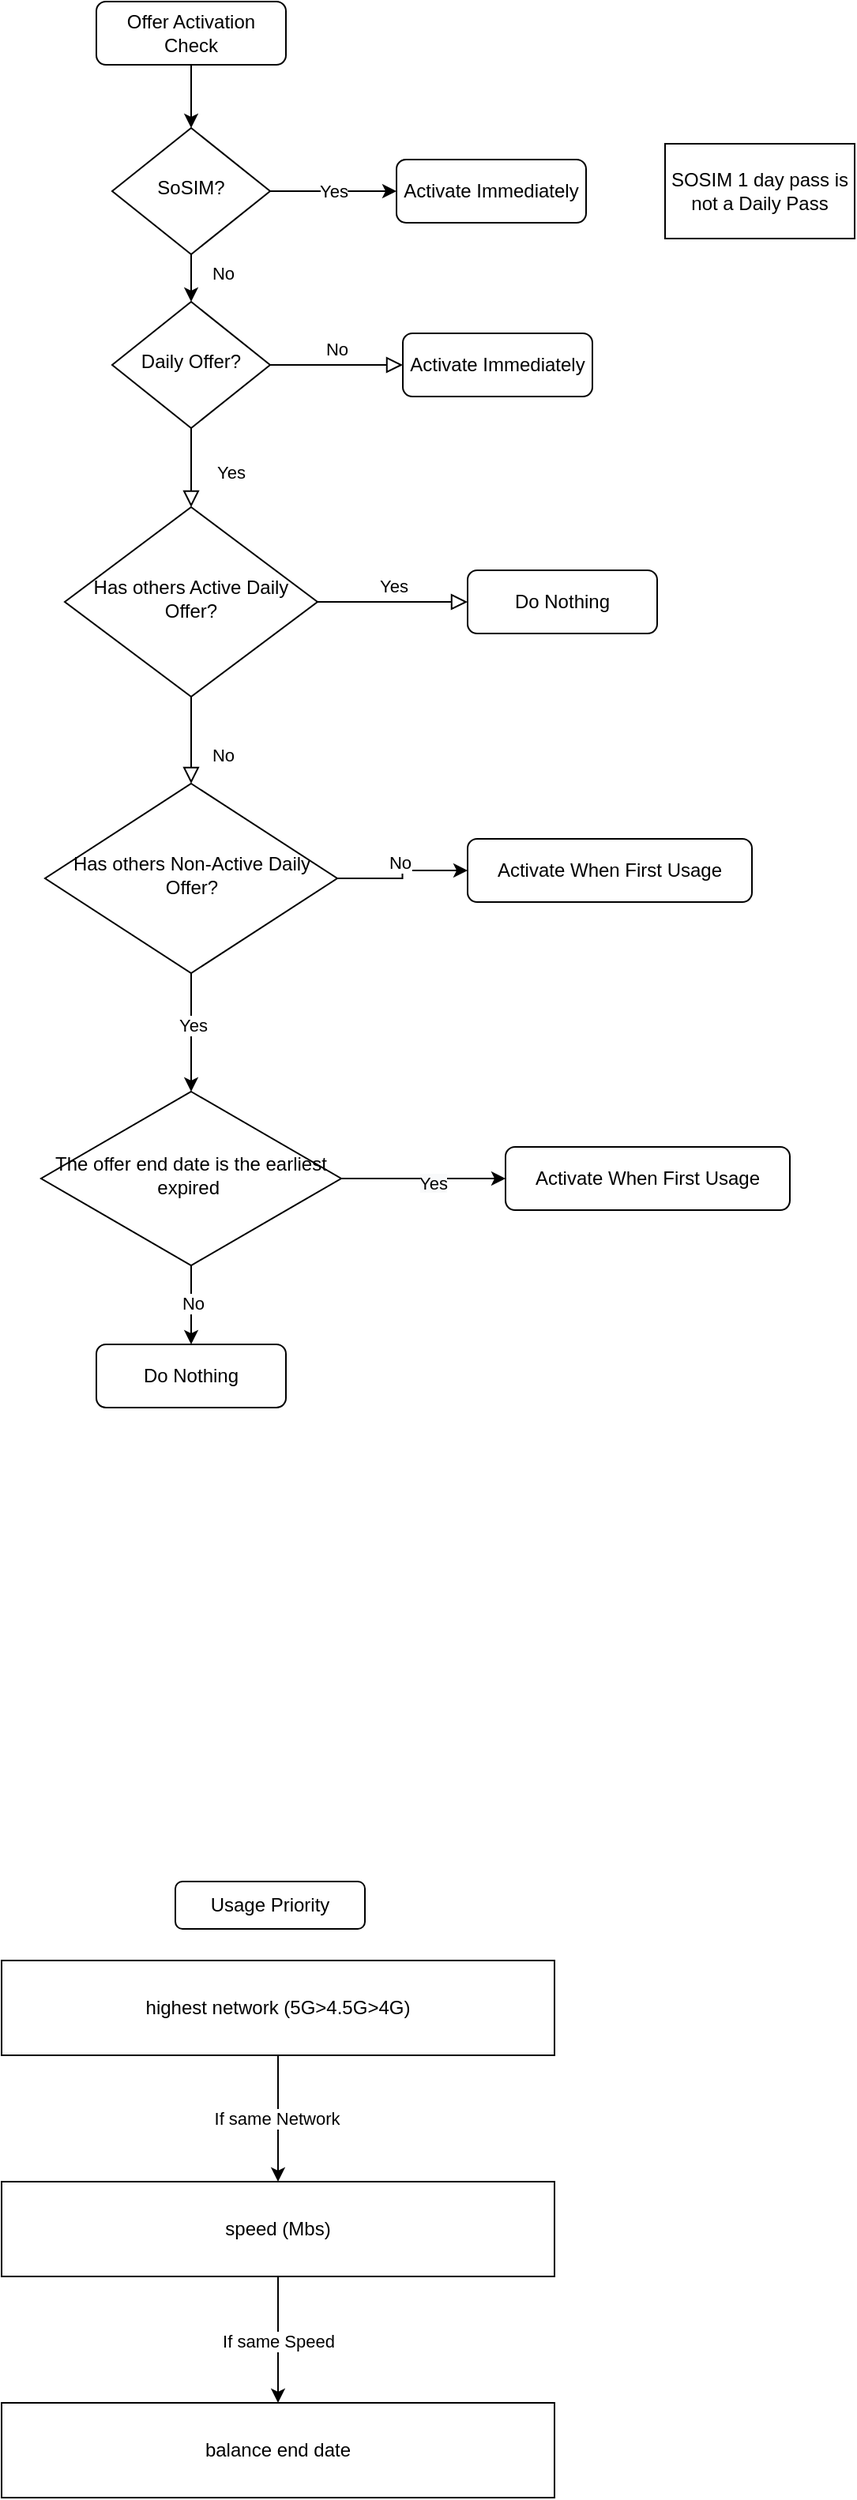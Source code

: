 <mxfile version="15.8.6" type="github">
  <diagram id="C5RBs43oDa-KdzZeNtuy" name="Page-1">
    <mxGraphModel dx="1666" dy="744" grid="1" gridSize="10" guides="1" tooltips="1" connect="1" arrows="1" fold="1" page="1" pageScale="1" pageWidth="827" pageHeight="1169" math="0" shadow="0">
      <root>
        <mxCell id="WIyWlLk6GJQsqaUBKTNV-0" />
        <mxCell id="WIyWlLk6GJQsqaUBKTNV-1" parent="WIyWlLk6GJQsqaUBKTNV-0" />
        <mxCell id="0fn3lg2hdPlz163JQexE-1" style="edgeStyle=orthogonalEdgeStyle;rounded=0;orthogonalLoop=1;jettySize=auto;html=1;entryX=0.5;entryY=0;entryDx=0;entryDy=0;" edge="1" parent="WIyWlLk6GJQsqaUBKTNV-1" source="WIyWlLk6GJQsqaUBKTNV-3" target="QMTsr9HIu5JNCnYz1vO3-0">
          <mxGeometry relative="1" as="geometry" />
        </mxCell>
        <mxCell id="WIyWlLk6GJQsqaUBKTNV-3" value="Offer Activation Check" style="rounded=1;whiteSpace=wrap;html=1;fontSize=12;glass=0;strokeWidth=1;shadow=0;" parent="WIyWlLk6GJQsqaUBKTNV-1" vertex="1">
          <mxGeometry x="160" y="30" width="120" height="40" as="geometry" />
        </mxCell>
        <mxCell id="WIyWlLk6GJQsqaUBKTNV-4" value="Yes" style="rounded=0;html=1;jettySize=auto;orthogonalLoop=1;fontSize=11;endArrow=block;endFill=0;endSize=8;strokeWidth=1;shadow=0;labelBackgroundColor=none;edgeStyle=orthogonalEdgeStyle;exitX=0.5;exitY=1;exitDx=0;exitDy=0;" parent="WIyWlLk6GJQsqaUBKTNV-1" source="WIyWlLk6GJQsqaUBKTNV-6" target="WIyWlLk6GJQsqaUBKTNV-10" edge="1">
          <mxGeometry x="0.091" y="25" relative="1" as="geometry">
            <mxPoint as="offset" />
            <mxPoint x="225" y="310" as="sourcePoint" />
          </mxGeometry>
        </mxCell>
        <mxCell id="WIyWlLk6GJQsqaUBKTNV-5" value="No" style="edgeStyle=orthogonalEdgeStyle;rounded=0;html=1;jettySize=auto;orthogonalLoop=1;fontSize=11;endArrow=block;endFill=0;endSize=8;strokeWidth=1;shadow=0;labelBackgroundColor=none;exitX=1;exitY=0.5;exitDx=0;exitDy=0;" parent="WIyWlLk6GJQsqaUBKTNV-1" source="WIyWlLk6GJQsqaUBKTNV-6" target="WIyWlLk6GJQsqaUBKTNV-7" edge="1">
          <mxGeometry y="10" relative="1" as="geometry">
            <mxPoint as="offset" />
            <mxPoint x="275" y="270" as="sourcePoint" />
          </mxGeometry>
        </mxCell>
        <mxCell id="WIyWlLk6GJQsqaUBKTNV-6" value="Daily Offer?" style="rhombus;whiteSpace=wrap;html=1;shadow=0;fontFamily=Helvetica;fontSize=12;align=center;strokeWidth=1;spacing=6;spacingTop=-4;" parent="WIyWlLk6GJQsqaUBKTNV-1" vertex="1">
          <mxGeometry x="170" y="220" width="100" height="80" as="geometry" />
        </mxCell>
        <mxCell id="WIyWlLk6GJQsqaUBKTNV-7" value="Activate Immediately" style="rounded=1;whiteSpace=wrap;html=1;fontSize=12;glass=0;strokeWidth=1;shadow=0;" parent="WIyWlLk6GJQsqaUBKTNV-1" vertex="1">
          <mxGeometry x="354" y="240" width="120" height="40" as="geometry" />
        </mxCell>
        <mxCell id="WIyWlLk6GJQsqaUBKTNV-8" value="No" style="rounded=0;html=1;jettySize=auto;orthogonalLoop=1;fontSize=11;endArrow=block;endFill=0;endSize=8;strokeWidth=1;shadow=0;labelBackgroundColor=none;edgeStyle=orthogonalEdgeStyle;entryX=0.5;entryY=0;entryDx=0;entryDy=0;" parent="WIyWlLk6GJQsqaUBKTNV-1" source="WIyWlLk6GJQsqaUBKTNV-10" target="x_L6baJEW3ozNsSyi7KQ-1" edge="1">
          <mxGeometry x="0.333" y="20" relative="1" as="geometry">
            <mxPoint as="offset" />
            <mxPoint x="235" y="530" as="targetPoint" />
          </mxGeometry>
        </mxCell>
        <mxCell id="WIyWlLk6GJQsqaUBKTNV-9" value="Yes" style="edgeStyle=orthogonalEdgeStyle;rounded=0;html=1;jettySize=auto;orthogonalLoop=1;fontSize=11;endArrow=block;endFill=0;endSize=8;strokeWidth=1;shadow=0;labelBackgroundColor=none;" parent="WIyWlLk6GJQsqaUBKTNV-1" source="WIyWlLk6GJQsqaUBKTNV-10" target="WIyWlLk6GJQsqaUBKTNV-12" edge="1">
          <mxGeometry y="10" relative="1" as="geometry">
            <mxPoint as="offset" />
          </mxGeometry>
        </mxCell>
        <mxCell id="WIyWlLk6GJQsqaUBKTNV-10" value="Has others Active Daily Offer?" style="rhombus;whiteSpace=wrap;html=1;shadow=0;fontFamily=Helvetica;fontSize=12;align=center;strokeWidth=1;spacing=6;spacingTop=-4;" parent="WIyWlLk6GJQsqaUBKTNV-1" vertex="1">
          <mxGeometry x="140" y="350" width="160" height="120" as="geometry" />
        </mxCell>
        <mxCell id="WIyWlLk6GJQsqaUBKTNV-12" value="Do Nothing" style="rounded=1;whiteSpace=wrap;html=1;fontSize=12;glass=0;strokeWidth=1;shadow=0;" parent="WIyWlLk6GJQsqaUBKTNV-1" vertex="1">
          <mxGeometry x="395" y="390" width="120" height="40" as="geometry" />
        </mxCell>
        <mxCell id="x_L6baJEW3ozNsSyi7KQ-2" value="No" style="edgeStyle=orthogonalEdgeStyle;rounded=0;orthogonalLoop=1;jettySize=auto;html=1;entryX=0;entryY=0.5;entryDx=0;entryDy=0;" parent="WIyWlLk6GJQsqaUBKTNV-1" source="x_L6baJEW3ozNsSyi7KQ-1" target="x_L6baJEW3ozNsSyi7KQ-3" edge="1">
          <mxGeometry x="-0.111" y="10" relative="1" as="geometry">
            <mxPoint x="405" y="580" as="targetPoint" />
            <mxPoint as="offset" />
          </mxGeometry>
        </mxCell>
        <mxCell id="x_L6baJEW3ozNsSyi7KQ-8" value="" style="edgeStyle=orthogonalEdgeStyle;rounded=0;orthogonalLoop=1;jettySize=auto;html=1;" parent="WIyWlLk6GJQsqaUBKTNV-1" source="x_L6baJEW3ozNsSyi7KQ-1" target="x_L6baJEW3ozNsSyi7KQ-7" edge="1">
          <mxGeometry relative="1" as="geometry" />
        </mxCell>
        <mxCell id="x_L6baJEW3ozNsSyi7KQ-16" value="Yes" style="edgeLabel;html=1;align=center;verticalAlign=middle;resizable=0;points=[];" parent="x_L6baJEW3ozNsSyi7KQ-8" vertex="1" connectable="0">
          <mxGeometry x="-0.12" y="1" relative="1" as="geometry">
            <mxPoint as="offset" />
          </mxGeometry>
        </mxCell>
        <mxCell id="x_L6baJEW3ozNsSyi7KQ-1" value="Has others Non-Active Daily Offer?" style="rhombus;whiteSpace=wrap;html=1;shadow=0;fontFamily=Helvetica;fontSize=12;align=center;strokeWidth=1;spacing=6;spacingTop=-4;" parent="WIyWlLk6GJQsqaUBKTNV-1" vertex="1">
          <mxGeometry x="127.5" y="525" width="185" height="120" as="geometry" />
        </mxCell>
        <mxCell id="x_L6baJEW3ozNsSyi7KQ-3" value="Activate When First Usage" style="rounded=1;whiteSpace=wrap;html=1;fontSize=12;glass=0;strokeWidth=1;shadow=0;" parent="WIyWlLk6GJQsqaUBKTNV-1" vertex="1">
          <mxGeometry x="395" y="560" width="180" height="40" as="geometry" />
        </mxCell>
        <mxCell id="x_L6baJEW3ozNsSyi7KQ-9" style="edgeStyle=orthogonalEdgeStyle;rounded=0;orthogonalLoop=1;jettySize=auto;html=1;entryX=0;entryY=0.5;entryDx=0;entryDy=0;" parent="WIyWlLk6GJQsqaUBKTNV-1" source="x_L6baJEW3ozNsSyi7KQ-7" target="x_L6baJEW3ozNsSyi7KQ-10" edge="1">
          <mxGeometry relative="1" as="geometry">
            <mxPoint x="385" y="775" as="targetPoint" />
          </mxGeometry>
        </mxCell>
        <mxCell id="x_L6baJEW3ozNsSyi7KQ-14" value="&lt;span style=&quot;background-color: rgb(248 , 249 , 250)&quot;&gt;Yes&lt;/span&gt;" style="edgeLabel;html=1;align=center;verticalAlign=middle;resizable=0;points=[];" parent="x_L6baJEW3ozNsSyi7KQ-9" vertex="1" connectable="0">
          <mxGeometry x="0.111" y="-3" relative="1" as="geometry">
            <mxPoint as="offset" />
          </mxGeometry>
        </mxCell>
        <mxCell id="x_L6baJEW3ozNsSyi7KQ-11" style="edgeStyle=orthogonalEdgeStyle;rounded=0;orthogonalLoop=1;jettySize=auto;html=1;entryX=0.5;entryY=0;entryDx=0;entryDy=0;" parent="WIyWlLk6GJQsqaUBKTNV-1" source="x_L6baJEW3ozNsSyi7KQ-7" target="x_L6baJEW3ozNsSyi7KQ-12" edge="1">
          <mxGeometry relative="1" as="geometry">
            <mxPoint x="225" y="870" as="targetPoint" />
          </mxGeometry>
        </mxCell>
        <mxCell id="x_L6baJEW3ozNsSyi7KQ-15" value="No" style="edgeLabel;html=1;align=center;verticalAlign=middle;resizable=0;points=[];" parent="x_L6baJEW3ozNsSyi7KQ-11" vertex="1" connectable="0">
          <mxGeometry x="-0.04" y="1" relative="1" as="geometry">
            <mxPoint as="offset" />
          </mxGeometry>
        </mxCell>
        <mxCell id="x_L6baJEW3ozNsSyi7KQ-7" value="The offer end date is the earliest expired&amp;nbsp;" style="rhombus;whiteSpace=wrap;html=1;shadow=0;fontFamily=Helvetica;fontSize=12;align=center;strokeWidth=1;spacing=6;spacingTop=-4;" parent="WIyWlLk6GJQsqaUBKTNV-1" vertex="1">
          <mxGeometry x="125" y="720" width="190" height="110" as="geometry" />
        </mxCell>
        <mxCell id="x_L6baJEW3ozNsSyi7KQ-10" value="Activate When First Usage" style="rounded=1;whiteSpace=wrap;html=1;fontSize=12;glass=0;strokeWidth=1;shadow=0;" parent="WIyWlLk6GJQsqaUBKTNV-1" vertex="1">
          <mxGeometry x="419" y="755" width="180" height="40" as="geometry" />
        </mxCell>
        <mxCell id="x_L6baJEW3ozNsSyi7KQ-12" value="Do Nothing" style="rounded=1;whiteSpace=wrap;html=1;fontSize=12;glass=0;strokeWidth=1;shadow=0;" parent="WIyWlLk6GJQsqaUBKTNV-1" vertex="1">
          <mxGeometry x="160" y="880" width="120" height="40" as="geometry" />
        </mxCell>
        <mxCell id="x_L6baJEW3ozNsSyi7KQ-17" value="SOSIM 1 day pass is not a Daily Pass" style="whiteSpace=wrap;html=1;" parent="WIyWlLk6GJQsqaUBKTNV-1" vertex="1">
          <mxGeometry x="520" y="120" width="120" height="60" as="geometry" />
        </mxCell>
        <mxCell id="x_L6baJEW3ozNsSyi7KQ-22" style="edgeStyle=orthogonalEdgeStyle;rounded=0;orthogonalLoop=1;jettySize=auto;html=1;entryX=0.5;entryY=0;entryDx=0;entryDy=0;" parent="WIyWlLk6GJQsqaUBKTNV-1" source="x_L6baJEW3ozNsSyi7KQ-18" target="x_L6baJEW3ozNsSyi7KQ-20" edge="1">
          <mxGeometry relative="1" as="geometry" />
        </mxCell>
        <mxCell id="x_L6baJEW3ozNsSyi7KQ-23" value="If same Network" style="edgeLabel;html=1;align=center;verticalAlign=middle;resizable=0;points=[];" parent="x_L6baJEW3ozNsSyi7KQ-22" vertex="1" connectable="0">
          <mxGeometry y="-1" relative="1" as="geometry">
            <mxPoint as="offset" />
          </mxGeometry>
        </mxCell>
        <mxCell id="x_L6baJEW3ozNsSyi7KQ-18" value="&lt;div&gt;highest network (5G&amp;gt;4.5G&amp;gt;4G)&lt;/div&gt;" style="whiteSpace=wrap;html=1;" parent="WIyWlLk6GJQsqaUBKTNV-1" vertex="1">
          <mxGeometry x="100" y="1270" width="350" height="60" as="geometry" />
        </mxCell>
        <mxCell id="x_L6baJEW3ozNsSyi7KQ-26" style="edgeStyle=orthogonalEdgeStyle;rounded=0;orthogonalLoop=1;jettySize=auto;html=1;entryX=0.5;entryY=0;entryDx=0;entryDy=0;" parent="WIyWlLk6GJQsqaUBKTNV-1" source="x_L6baJEW3ozNsSyi7KQ-20" target="x_L6baJEW3ozNsSyi7KQ-21" edge="1">
          <mxGeometry relative="1" as="geometry" />
        </mxCell>
        <mxCell id="x_L6baJEW3ozNsSyi7KQ-27" value="If same Speed" style="edgeLabel;html=1;align=center;verticalAlign=middle;resizable=0;points=[];" parent="x_L6baJEW3ozNsSyi7KQ-26" vertex="1" connectable="0">
          <mxGeometry x="0.26" y="1" relative="1" as="geometry">
            <mxPoint x="-1" y="-10" as="offset" />
          </mxGeometry>
        </mxCell>
        <mxCell id="x_L6baJEW3ozNsSyi7KQ-20" value="&lt;div&gt;&lt;div style=&quot;font-family: &amp;#34;helvetica&amp;#34;&quot;&gt;speed (Mbs)&lt;/div&gt;&lt;/div&gt;" style="whiteSpace=wrap;html=1;" parent="WIyWlLk6GJQsqaUBKTNV-1" vertex="1">
          <mxGeometry x="100" y="1410" width="350" height="60" as="geometry" />
        </mxCell>
        <mxCell id="x_L6baJEW3ozNsSyi7KQ-21" value="&lt;div&gt;&lt;span style=&quot;font-family: &amp;#34;helvetica&amp;#34;&quot;&gt;balance end date&lt;/span&gt;&lt;br&gt;&lt;/div&gt;" style="whiteSpace=wrap;html=1;" parent="WIyWlLk6GJQsqaUBKTNV-1" vertex="1">
          <mxGeometry x="100" y="1550" width="350" height="60" as="geometry" />
        </mxCell>
        <mxCell id="x_L6baJEW3ozNsSyi7KQ-30" value="&lt;span&gt;Usage Priority&lt;/span&gt;" style="rounded=1;whiteSpace=wrap;html=1;" parent="WIyWlLk6GJQsqaUBKTNV-1" vertex="1">
          <mxGeometry x="210" y="1220" width="120" height="30" as="geometry" />
        </mxCell>
        <mxCell id="QMTsr9HIu5JNCnYz1vO3-1" value="Yes" style="edgeStyle=orthogonalEdgeStyle;rounded=0;orthogonalLoop=1;jettySize=auto;html=1;entryX=0;entryY=0.5;entryDx=0;entryDy=0;" parent="WIyWlLk6GJQsqaUBKTNV-1" source="QMTsr9HIu5JNCnYz1vO3-0" edge="1" target="QMTsr9HIu5JNCnYz1vO3-2">
          <mxGeometry relative="1" as="geometry">
            <mxPoint x="340" y="120" as="targetPoint" />
          </mxGeometry>
        </mxCell>
        <mxCell id="0fn3lg2hdPlz163JQexE-0" style="edgeStyle=orthogonalEdgeStyle;rounded=0;orthogonalLoop=1;jettySize=auto;html=1;" edge="1" parent="WIyWlLk6GJQsqaUBKTNV-1" source="QMTsr9HIu5JNCnYz1vO3-0" target="WIyWlLk6GJQsqaUBKTNV-6">
          <mxGeometry relative="1" as="geometry" />
        </mxCell>
        <mxCell id="0fn3lg2hdPlz163JQexE-2" value="No" style="edgeLabel;html=1;align=center;verticalAlign=middle;resizable=0;points=[];" vertex="1" connectable="0" parent="0fn3lg2hdPlz163JQexE-0">
          <mxGeometry x="0.28" y="-1" relative="1" as="geometry">
            <mxPoint x="21" as="offset" />
          </mxGeometry>
        </mxCell>
        <mxCell id="QMTsr9HIu5JNCnYz1vO3-0" value="SoSIM?" style="rhombus;whiteSpace=wrap;html=1;shadow=0;fontFamily=Helvetica;fontSize=12;align=center;strokeWidth=1;spacing=6;spacingTop=-4;" parent="WIyWlLk6GJQsqaUBKTNV-1" vertex="1">
          <mxGeometry x="170" y="110" width="100" height="80" as="geometry" />
        </mxCell>
        <mxCell id="QMTsr9HIu5JNCnYz1vO3-2" value="Activate Immediately" style="rounded=1;whiteSpace=wrap;html=1;fontSize=12;glass=0;strokeWidth=1;shadow=0;" parent="WIyWlLk6GJQsqaUBKTNV-1" vertex="1">
          <mxGeometry x="350" y="130" width="120" height="40" as="geometry" />
        </mxCell>
      </root>
    </mxGraphModel>
  </diagram>
</mxfile>

